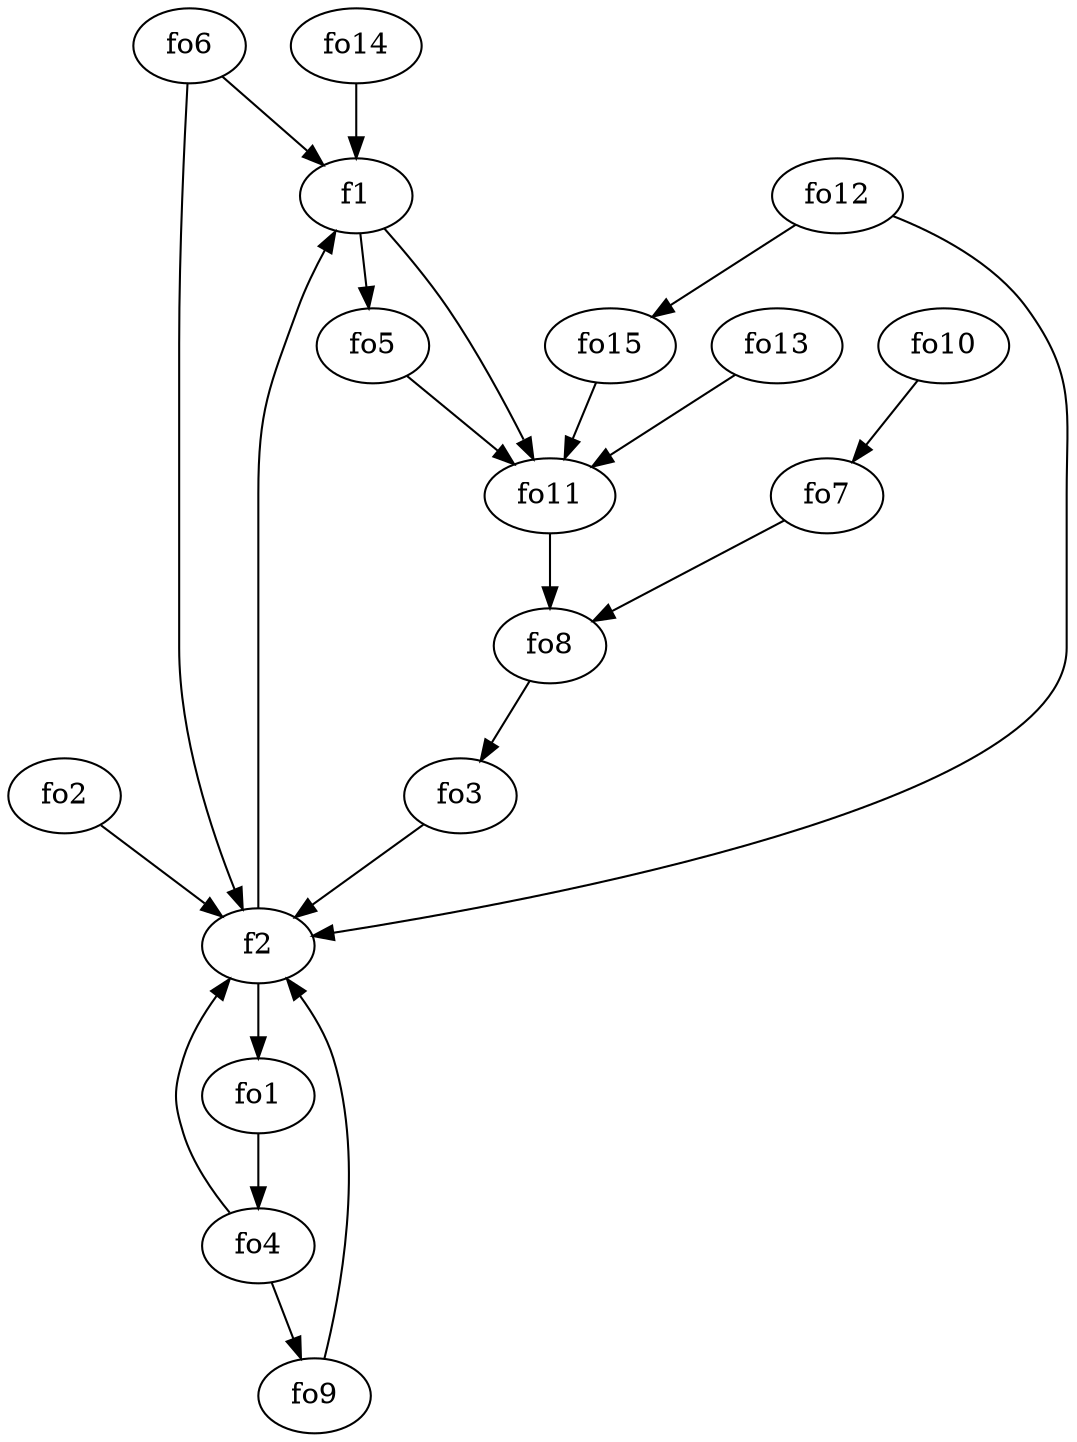 strict digraph  {
f1;
f2;
fo1;
fo2;
fo3;
fo4;
fo5;
fo6;
fo7;
fo8;
fo9;
fo10;
fo11;
fo12;
fo13;
fo14;
fo15;
f1 -> fo5  [weight=2];
f1 -> fo11  [weight=2];
f2 -> f1  [weight=2];
f2 -> fo1  [weight=2];
fo1 -> fo4  [weight=2];
fo2 -> f2  [weight=2];
fo3 -> f2  [weight=2];
fo4 -> fo9  [weight=2];
fo4 -> f2  [weight=2];
fo5 -> fo11  [weight=2];
fo6 -> f2  [weight=2];
fo6 -> f1  [weight=2];
fo7 -> fo8  [weight=2];
fo8 -> fo3  [weight=2];
fo9 -> f2  [weight=2];
fo10 -> fo7  [weight=2];
fo11 -> fo8  [weight=2];
fo12 -> fo15  [weight=2];
fo12 -> f2  [weight=2];
fo13 -> fo11  [weight=2];
fo14 -> f1  [weight=2];
fo15 -> fo11  [weight=2];
}
